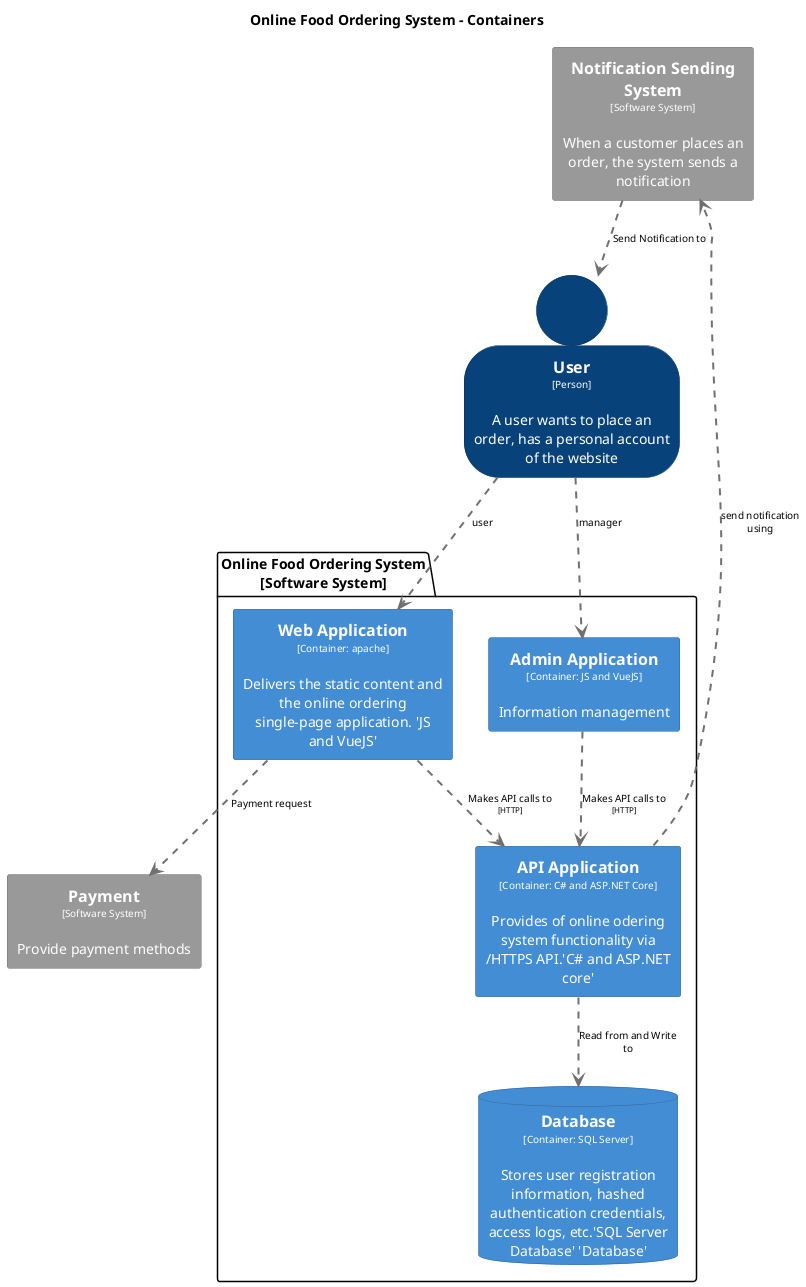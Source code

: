 @startuml(id=Containers)
title Online Food Ordering System - Containers

skinparam {
  shadowing false
  arrowFontSize 10
  defaultTextAlignment center
  wrapWidth 200
  maxMessageSize 100
}
hide stereotype
top to bottom direction
skinparam rectangle<<22>> {
  BackgroundColor #438dd5
  FontColor #ffffff
  BorderColor #2e6295
}
skinparam person<<1>> {
  BackgroundColor #08427b
  FontColor #ffffff
  BorderColor #052e56
}
skinparam rectangle<<2>> {
  BackgroundColor #999999
  FontColor #ffffff
  BorderColor #6b6b6b
}
skinparam rectangle<<13>> {
  BackgroundColor #438dd5
  FontColor #ffffff
  BorderColor #2e6295
}
skinparam rectangle<<3>> {
  BackgroundColor #999999
  FontColor #ffffff
  BorderColor #6b6b6b
}
skinparam rectangle<<5>> {
  BackgroundColor #438dd5
  FontColor #ffffff
  BorderColor #2e6295
}
skinparam database<<21>> {
  BackgroundColor #438dd5
  FontColor #ffffff
  BorderColor #2e6295
}
rectangle "==Notification Sending System\n<size:10>[Software System]</size>\n\nWhen a customer places an order, the system sends a notification" <<3>> as 3
rectangle "==Payment\n<size:10>[Software System]</size>\n\nProvide payment methods" <<2>> as 2
person "==User\n<size:10>[Person]</size>\n\nA user wants to place an order, has a personal account of the website" <<1>> as 1
package "Online Food Ordering System\n[Software System]" {
  rectangle "==API Application\n<size:10>[Container: C# and ASP.NET Core]</size>\n\nProvides of online odering system functionality via /HTTPS API.'C# and ASP.NET core'" <<22>> as 22
  rectangle "==Admin Application\n<size:10>[Container: JS and VueJS]</size>\n\nInformation management" <<13>> as 13
  database "==Database\n<size:10>[Container: SQL Server]</size>\n\nStores user registration information, hashed authentication credentials, access logs, etc.'SQL Server Database' 'Database'" <<21>> as 21
  rectangle "==Web Application\n<size:10>[Container: apache]</size>\n\nDelivers the static content and the online ordering single-page application. 'JS and VueJS'" <<5>> as 5
}
22 .[#707070,thickness=2].> 21 : "Read from and Write to"
22 .[#707070,thickness=2].> 3 : "send notification using"
13 .[#707070,thickness=2].> 22 : "Makes API calls to\n<size:8>[HTTP]</size>"
3 .[#707070,thickness=2].> 1 : "Send Notification to"
1 .[#707070,thickness=2].> 13 : "manager"
1 .[#707070,thickness=2].> 5 : "user"
5 .[#707070,thickness=2].> 22 : "Makes API calls to\n<size:8>[HTTP]</size>"
5 .[#707070,thickness=2].> 2 : "Payment request"
@enduml